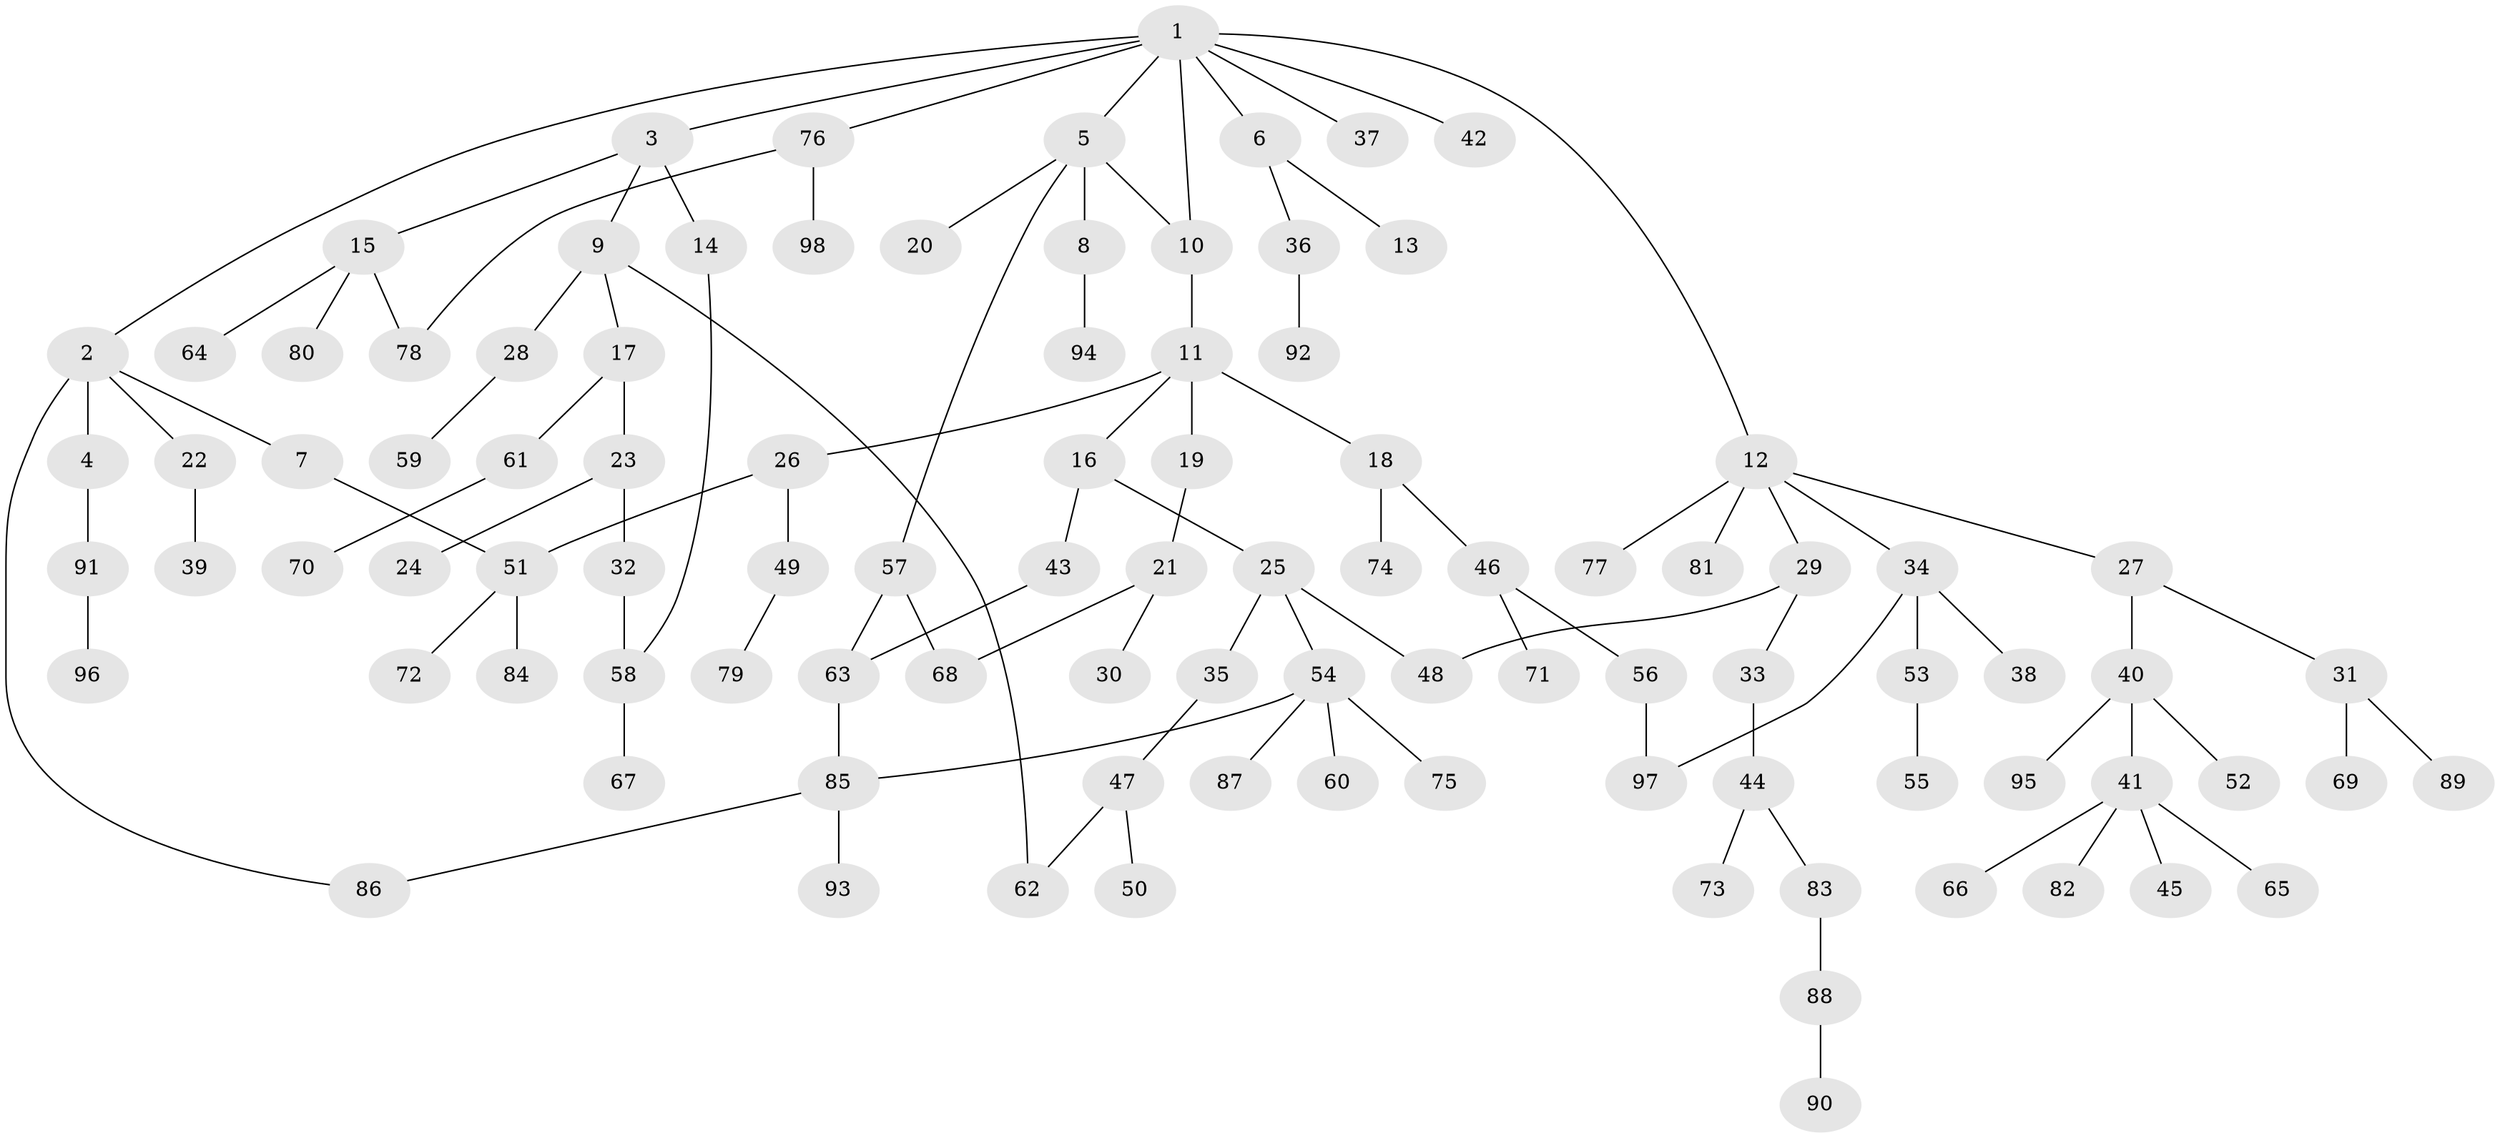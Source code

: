 // coarse degree distribution, {9: 0.017241379310344827, 5: 0.05172413793103448, 6: 0.017241379310344827, 1: 0.4482758620689655, 4: 0.034482758620689655, 3: 0.1896551724137931, 2: 0.20689655172413793, 8: 0.017241379310344827, 7: 0.017241379310344827}
// Generated by graph-tools (version 1.1) at 2025/17/03/04/25 18:17:11]
// undirected, 98 vertices, 108 edges
graph export_dot {
graph [start="1"]
  node [color=gray90,style=filled];
  1;
  2;
  3;
  4;
  5;
  6;
  7;
  8;
  9;
  10;
  11;
  12;
  13;
  14;
  15;
  16;
  17;
  18;
  19;
  20;
  21;
  22;
  23;
  24;
  25;
  26;
  27;
  28;
  29;
  30;
  31;
  32;
  33;
  34;
  35;
  36;
  37;
  38;
  39;
  40;
  41;
  42;
  43;
  44;
  45;
  46;
  47;
  48;
  49;
  50;
  51;
  52;
  53;
  54;
  55;
  56;
  57;
  58;
  59;
  60;
  61;
  62;
  63;
  64;
  65;
  66;
  67;
  68;
  69;
  70;
  71;
  72;
  73;
  74;
  75;
  76;
  77;
  78;
  79;
  80;
  81;
  82;
  83;
  84;
  85;
  86;
  87;
  88;
  89;
  90;
  91;
  92;
  93;
  94;
  95;
  96;
  97;
  98;
  1 -- 2;
  1 -- 3;
  1 -- 5;
  1 -- 6;
  1 -- 10;
  1 -- 12;
  1 -- 37;
  1 -- 42;
  1 -- 76;
  2 -- 4;
  2 -- 7;
  2 -- 22;
  2 -- 86;
  3 -- 9;
  3 -- 14;
  3 -- 15;
  4 -- 91;
  5 -- 8;
  5 -- 20;
  5 -- 57;
  5 -- 10;
  6 -- 13;
  6 -- 36;
  7 -- 51;
  8 -- 94;
  9 -- 17;
  9 -- 28;
  9 -- 62;
  10 -- 11;
  11 -- 16;
  11 -- 18;
  11 -- 19;
  11 -- 26;
  12 -- 27;
  12 -- 29;
  12 -- 34;
  12 -- 77;
  12 -- 81;
  14 -- 58;
  15 -- 64;
  15 -- 78;
  15 -- 80;
  16 -- 25;
  16 -- 43;
  17 -- 23;
  17 -- 61;
  18 -- 46;
  18 -- 74;
  19 -- 21;
  21 -- 30;
  21 -- 68;
  22 -- 39;
  23 -- 24;
  23 -- 32;
  25 -- 35;
  25 -- 48;
  25 -- 54;
  26 -- 49;
  26 -- 51;
  27 -- 31;
  27 -- 40;
  28 -- 59;
  29 -- 33;
  29 -- 48;
  31 -- 69;
  31 -- 89;
  32 -- 58;
  33 -- 44;
  34 -- 38;
  34 -- 53;
  34 -- 97;
  35 -- 47;
  36 -- 92;
  40 -- 41;
  40 -- 52;
  40 -- 95;
  41 -- 45;
  41 -- 65;
  41 -- 66;
  41 -- 82;
  43 -- 63;
  44 -- 73;
  44 -- 83;
  46 -- 56;
  46 -- 71;
  47 -- 50;
  47 -- 62;
  49 -- 79;
  51 -- 72;
  51 -- 84;
  53 -- 55;
  54 -- 60;
  54 -- 75;
  54 -- 85;
  54 -- 87;
  56 -- 97;
  57 -- 63;
  57 -- 68;
  58 -- 67;
  61 -- 70;
  63 -- 85;
  76 -- 98;
  76 -- 78;
  83 -- 88;
  85 -- 93;
  85 -- 86;
  88 -- 90;
  91 -- 96;
}
